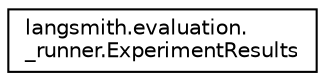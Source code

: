 digraph "Graphical Class Hierarchy"
{
 // LATEX_PDF_SIZE
  edge [fontname="Helvetica",fontsize="10",labelfontname="Helvetica",labelfontsize="10"];
  node [fontname="Helvetica",fontsize="10",shape=record];
  rankdir="LR";
  Node0 [label="langsmith.evaluation.\l_runner.ExperimentResults",height=0.2,width=0.4,color="black", fillcolor="white", style="filled",URL="$classlangsmith_1_1evaluation_1_1__runner_1_1ExperimentResults.html",tooltip=" "];
}
